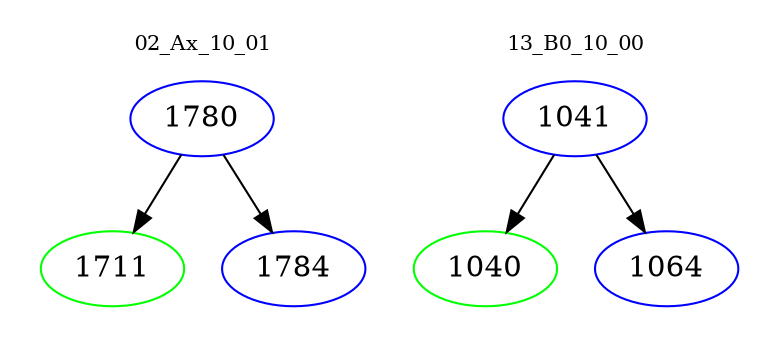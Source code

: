 digraph{
subgraph cluster_0 {
color = white
label = "02_Ax_10_01";
fontsize=10;
T0_1780 [label="1780", color="blue"]
T0_1780 -> T0_1711 [color="black"]
T0_1711 [label="1711", color="green"]
T0_1780 -> T0_1784 [color="black"]
T0_1784 [label="1784", color="blue"]
}
subgraph cluster_1 {
color = white
label = "13_B0_10_00";
fontsize=10;
T1_1041 [label="1041", color="blue"]
T1_1041 -> T1_1040 [color="black"]
T1_1040 [label="1040", color="green"]
T1_1041 -> T1_1064 [color="black"]
T1_1064 [label="1064", color="blue"]
}
}
